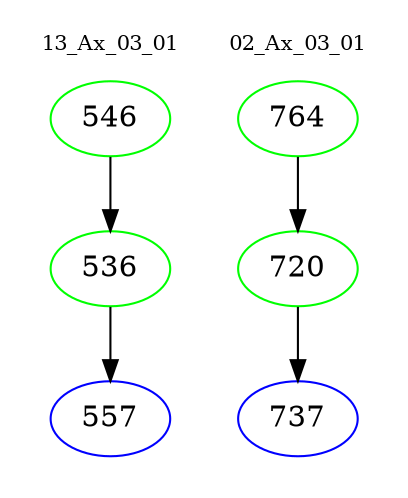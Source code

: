 digraph{
subgraph cluster_0 {
color = white
label = "13_Ax_03_01";
fontsize=10;
T0_546 [label="546", color="green"]
T0_546 -> T0_536 [color="black"]
T0_536 [label="536", color="green"]
T0_536 -> T0_557 [color="black"]
T0_557 [label="557", color="blue"]
}
subgraph cluster_1 {
color = white
label = "02_Ax_03_01";
fontsize=10;
T1_764 [label="764", color="green"]
T1_764 -> T1_720 [color="black"]
T1_720 [label="720", color="green"]
T1_720 -> T1_737 [color="black"]
T1_737 [label="737", color="blue"]
}
}
